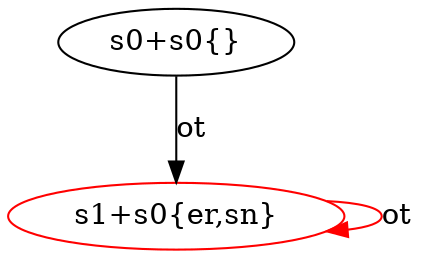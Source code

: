 digraph DCRGraph{
node [shape=ellipse, width=.25, height=.25]; 
"s0+s0" [ label = "s0+s0{}"]; 
"s1+s0" [ label = "s1+s0{er,sn}", color = red]; 
"s0+s0" -> "s1+s0"[label = "ot"]; 
"s1+s0" -> "s1+s0"[label = "ot", color = red ]; 
}